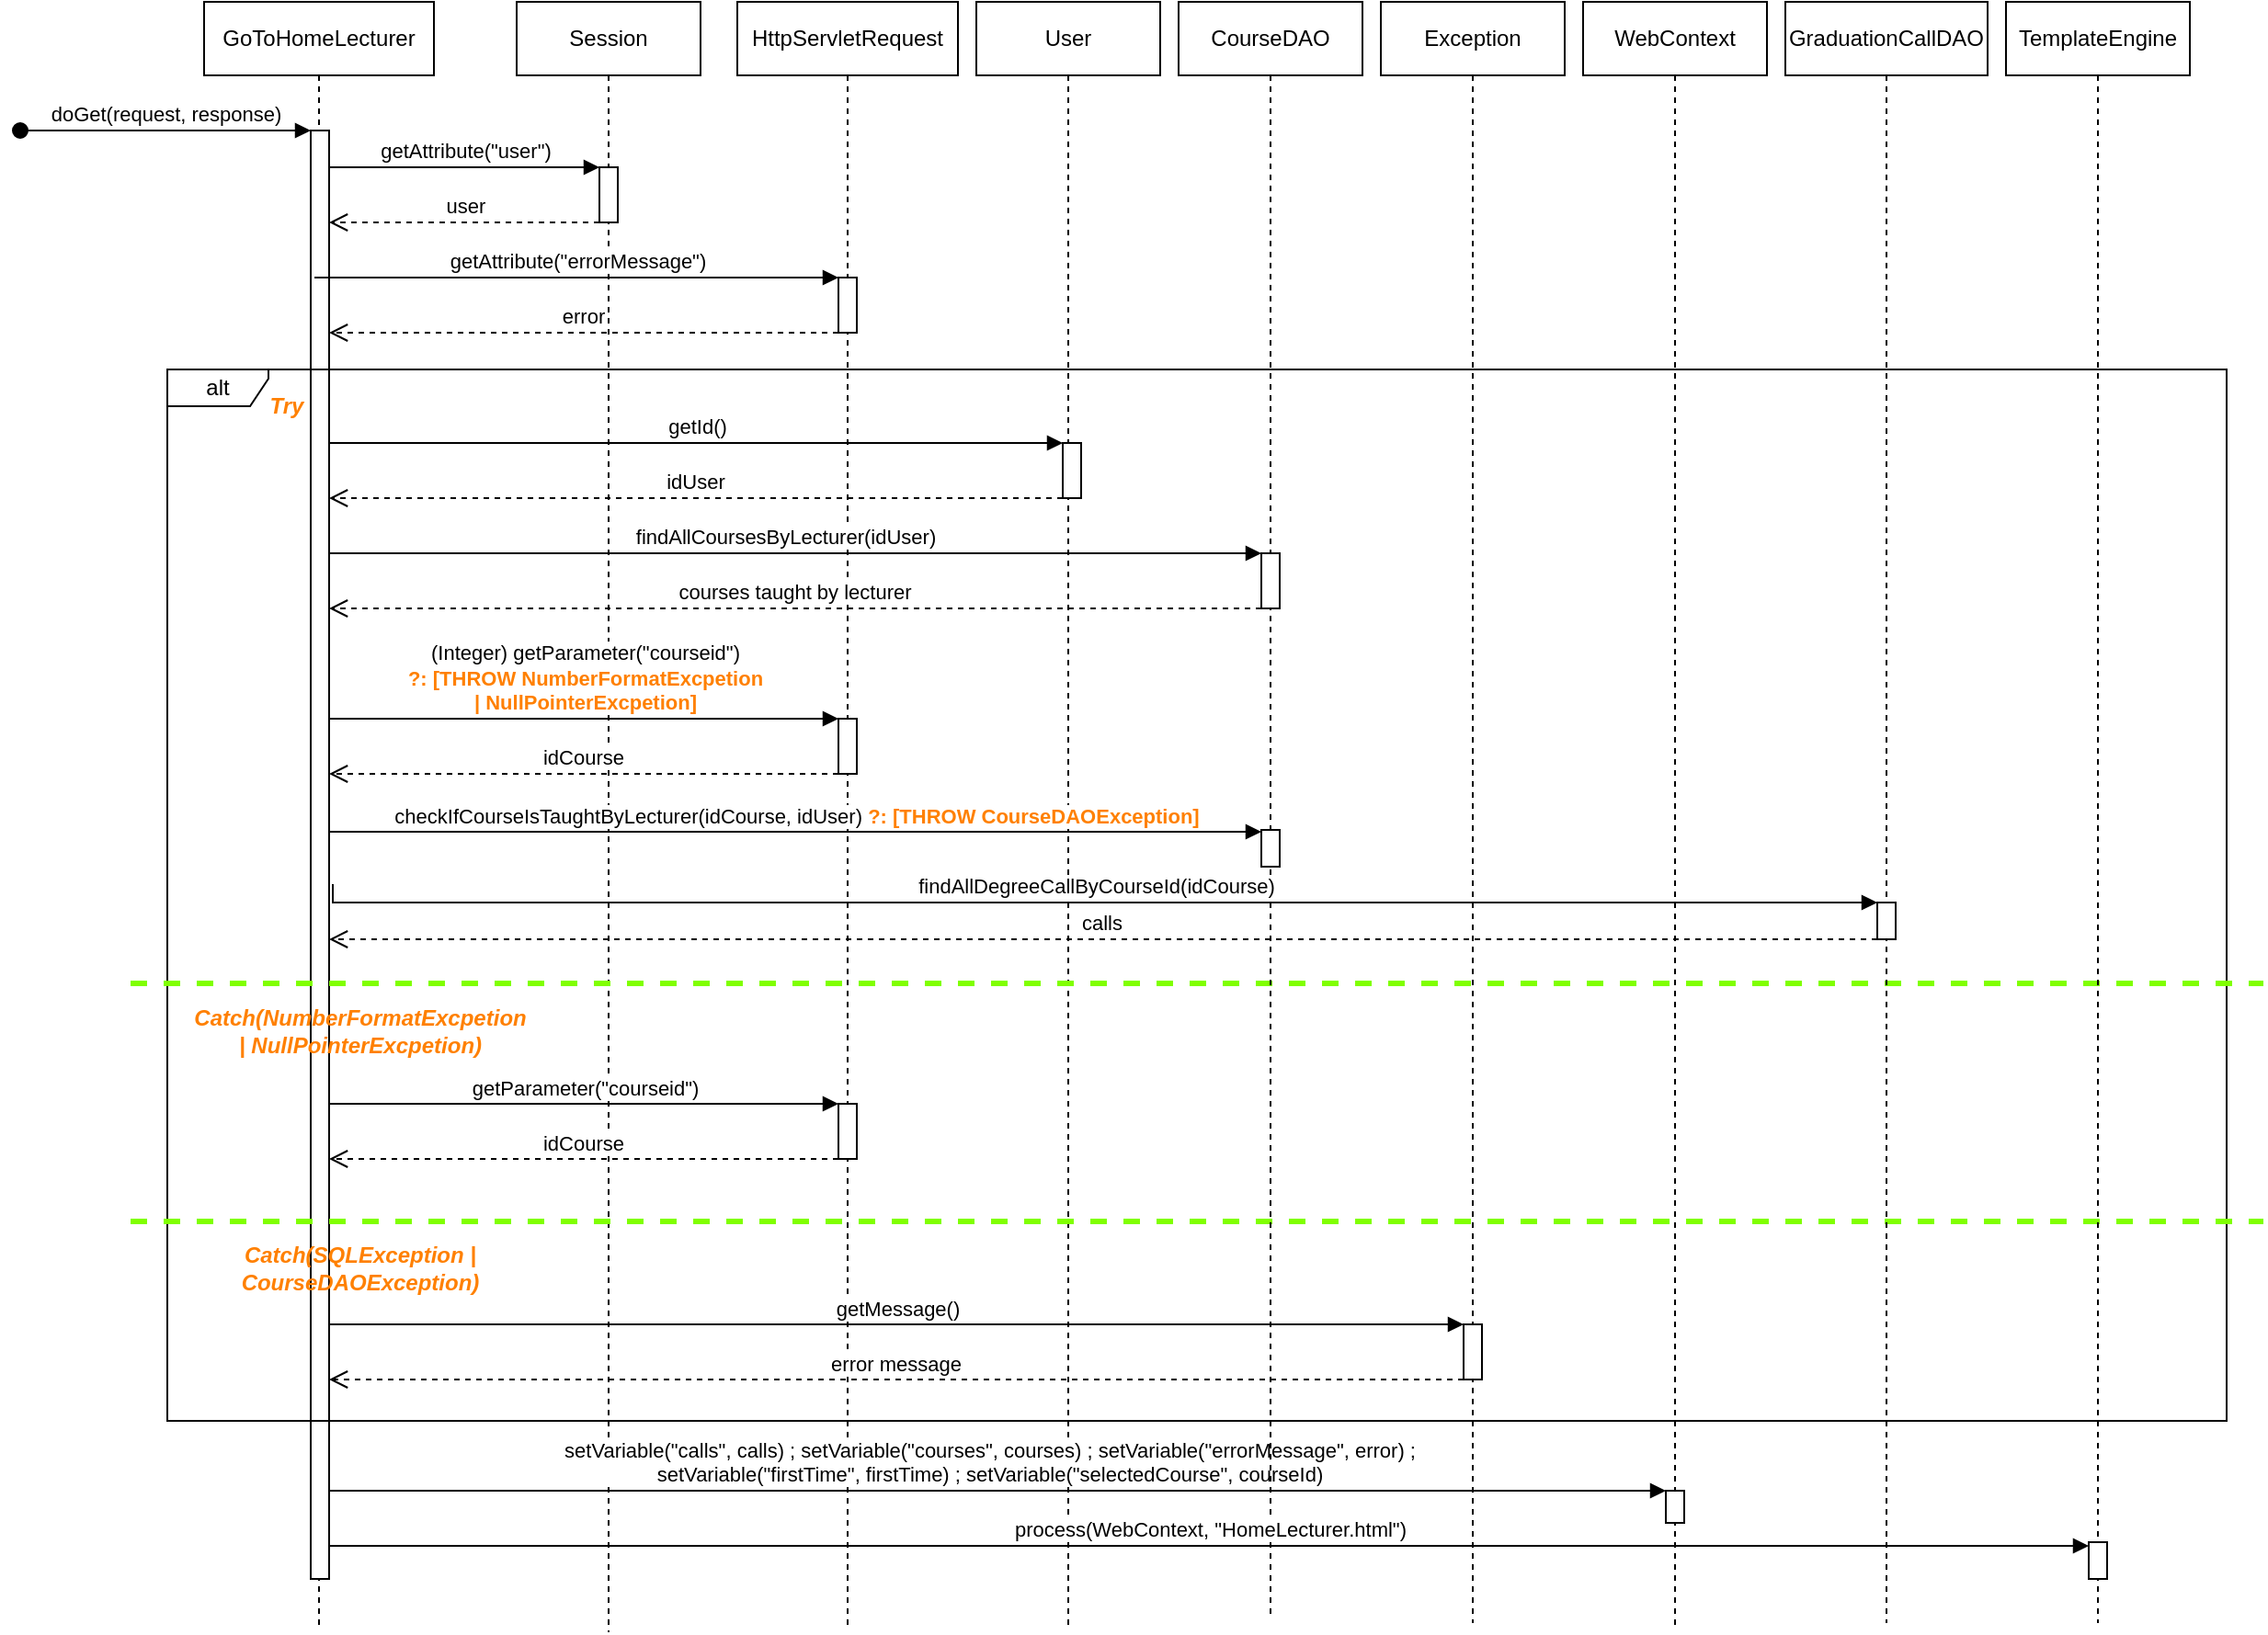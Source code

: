 <mxfile version="21.3.8" type="device">
  <diagram name="Page-1" id="2YBvvXClWsGukQMizWep">
    <mxGraphModel dx="1434" dy="764" grid="1" gridSize="10" guides="1" tooltips="1" connect="1" arrows="1" fold="1" page="1" pageScale="1" pageWidth="850" pageHeight="1100" math="0" shadow="0">
      <root>
        <mxCell id="0" />
        <mxCell id="1" parent="0" />
        <mxCell id="RWMHDLl-0bY4PuVm7Ei--52" value="WebContext" style="shape=umlLifeline;perimeter=lifelinePerimeter;whiteSpace=wrap;html=1;container=0;dropTarget=0;collapsible=0;recursiveResize=0;outlineConnect=0;portConstraint=eastwest;newEdgeStyle={&quot;edgeStyle&quot;:&quot;elbowEdgeStyle&quot;,&quot;elbow&quot;:&quot;vertical&quot;,&quot;curved&quot;:0,&quot;rounded&quot;:0};" parent="1" vertex="1">
          <mxGeometry x="1040" y="210" width="100" height="883" as="geometry" />
        </mxCell>
        <mxCell id="RWMHDLl-0bY4PuVm7Ei--53" value="" style="html=1;points=[];perimeter=orthogonalPerimeter;outlineConnect=0;targetShapes=umlLifeline;portConstraint=eastwest;newEdgeStyle={&quot;edgeStyle&quot;:&quot;elbowEdgeStyle&quot;,&quot;elbow&quot;:&quot;vertical&quot;,&quot;curved&quot;:0,&quot;rounded&quot;:0};" parent="RWMHDLl-0bY4PuVm7Ei--52" vertex="1">
          <mxGeometry x="45" y="810" width="10" height="17.5" as="geometry" />
        </mxCell>
        <mxCell id="RWMHDLl-0bY4PuVm7Ei--44" value="Exception" style="shape=umlLifeline;perimeter=lifelinePerimeter;whiteSpace=wrap;html=1;container=0;dropTarget=0;collapsible=0;recursiveResize=0;outlineConnect=0;portConstraint=eastwest;newEdgeStyle={&quot;edgeStyle&quot;:&quot;elbowEdgeStyle&quot;,&quot;elbow&quot;:&quot;vertical&quot;,&quot;curved&quot;:0,&quot;rounded&quot;:0};" parent="1" vertex="1">
          <mxGeometry x="930" y="210" width="100" height="882" as="geometry" />
        </mxCell>
        <mxCell id="RWMHDLl-0bY4PuVm7Ei--1" value="GoToHomeLecturer" style="shape=umlLifeline;perimeter=lifelinePerimeter;whiteSpace=wrap;html=1;container=0;dropTarget=0;collapsible=0;recursiveResize=0;outlineConnect=0;portConstraint=eastwest;newEdgeStyle={&quot;edgeStyle&quot;:&quot;elbowEdgeStyle&quot;,&quot;elbow&quot;:&quot;vertical&quot;,&quot;curved&quot;:0,&quot;rounded&quot;:0};" parent="1" vertex="1">
          <mxGeometry x="290" y="210" width="125" height="883" as="geometry" />
        </mxCell>
        <mxCell id="RWMHDLl-0bY4PuVm7Ei--2" value="doGet(request, response)" style="html=1;verticalAlign=bottom;startArrow=oval;endArrow=block;startSize=8;edgeStyle=elbowEdgeStyle;elbow=vertical;curved=0;rounded=0;" parent="RWMHDLl-0bY4PuVm7Ei--1" target="RWMHDLl-0bY4PuVm7Ei--3" edge="1">
          <mxGeometry relative="1" as="geometry">
            <mxPoint x="-100" y="70" as="sourcePoint" />
            <mxPoint x="45" y="70" as="targetPoint" />
          </mxGeometry>
        </mxCell>
        <mxCell id="RWMHDLl-0bY4PuVm7Ei--3" value="" style="html=1;points=[];perimeter=orthogonalPerimeter;outlineConnect=0;targetShapes=umlLifeline;portConstraint=eastwest;newEdgeStyle={&quot;edgeStyle&quot;:&quot;elbowEdgeStyle&quot;,&quot;elbow&quot;:&quot;vertical&quot;,&quot;curved&quot;:0,&quot;rounded&quot;:0};" parent="RWMHDLl-0bY4PuVm7Ei--1" vertex="1">
          <mxGeometry x="58" y="70" width="10" height="788" as="geometry" />
        </mxCell>
        <mxCell id="RWMHDLl-0bY4PuVm7Ei--4" value="Session" style="shape=umlLifeline;perimeter=lifelinePerimeter;whiteSpace=wrap;html=1;container=0;dropTarget=0;collapsible=0;recursiveResize=0;outlineConnect=0;portConstraint=eastwest;newEdgeStyle={&quot;edgeStyle&quot;:&quot;elbowEdgeStyle&quot;,&quot;elbow&quot;:&quot;vertical&quot;,&quot;curved&quot;:0,&quot;rounded&quot;:0};" parent="1" vertex="1">
          <mxGeometry x="460" y="210" width="100" height="887" as="geometry" />
        </mxCell>
        <mxCell id="RWMHDLl-0bY4PuVm7Ei--5" value="" style="html=1;points=[];perimeter=orthogonalPerimeter;outlineConnect=0;targetShapes=umlLifeline;portConstraint=eastwest;newEdgeStyle={&quot;edgeStyle&quot;:&quot;elbowEdgeStyle&quot;,&quot;elbow&quot;:&quot;vertical&quot;,&quot;curved&quot;:0,&quot;rounded&quot;:0};" parent="RWMHDLl-0bY4PuVm7Ei--4" vertex="1">
          <mxGeometry x="45" y="90" width="10" height="30" as="geometry" />
        </mxCell>
        <mxCell id="RWMHDLl-0bY4PuVm7Ei--6" value="getAttribute(&quot;user&quot;)" style="html=1;verticalAlign=bottom;endArrow=block;edgeStyle=elbowEdgeStyle;elbow=vertical;curved=0;rounded=0;" parent="RWMHDLl-0bY4PuVm7Ei--4" target="RWMHDLl-0bY4PuVm7Ei--5" edge="1">
          <mxGeometry relative="1" as="geometry">
            <mxPoint x="-102" y="90" as="sourcePoint" />
            <Array as="points">
              <mxPoint x="-40" y="90" />
              <mxPoint x="-60" y="100" />
              <mxPoint x="-40" y="90" />
            </Array>
            <mxPoint x="70" y="90" as="targetPoint" />
          </mxGeometry>
        </mxCell>
        <mxCell id="RWMHDLl-0bY4PuVm7Ei--7" value="user" style="html=1;verticalAlign=bottom;endArrow=open;dashed=1;endSize=8;edgeStyle=elbowEdgeStyle;elbow=vertical;curved=0;rounded=0;" parent="RWMHDLl-0bY4PuVm7Ei--4" source="RWMHDLl-0bY4PuVm7Ei--5" edge="1">
          <mxGeometry x="0.003" relative="1" as="geometry">
            <mxPoint x="-102" y="120" as="targetPoint" />
            <Array as="points">
              <mxPoint x="33" y="120" />
              <mxPoint x="-22" y="120" />
            </Array>
            <mxPoint x="48" y="120" as="sourcePoint" />
            <mxPoint as="offset" />
          </mxGeometry>
        </mxCell>
        <mxCell id="RWMHDLl-0bY4PuVm7Ei--8" value="alt" style="shape=umlFrame;whiteSpace=wrap;html=1;pointerEvents=0;width=55;height=20;" parent="1" vertex="1">
          <mxGeometry x="270" y="410" width="1120" height="572" as="geometry" />
        </mxCell>
        <mxCell id="RWMHDLl-0bY4PuVm7Ei--9" value="Try" style="text;html=1;align=center;verticalAlign=middle;whiteSpace=wrap;rounded=0;fontStyle=3;fontColor=#FF8000;" parent="1" vertex="1">
          <mxGeometry x="260" y="420" width="150" height="20" as="geometry" />
        </mxCell>
        <mxCell id="RWMHDLl-0bY4PuVm7Ei--10" value="getId()" style="html=1;verticalAlign=bottom;endArrow=block;edgeStyle=elbowEdgeStyle;elbow=vertical;curved=0;rounded=0;" parent="1" source="RWMHDLl-0bY4PuVm7Ei--3" target="RWMHDLl-0bY4PuVm7Ei--19" edge="1">
          <mxGeometry relative="1" as="geometry">
            <mxPoint x="360" y="450" as="sourcePoint" />
            <Array as="points">
              <mxPoint x="422" y="450" />
              <mxPoint x="402" y="460" />
              <mxPoint x="422" y="450" />
            </Array>
            <mxPoint x="507" y="450" as="targetPoint" />
          </mxGeometry>
        </mxCell>
        <mxCell id="RWMHDLl-0bY4PuVm7Ei--11" value="HttpServletRequest" style="shape=umlLifeline;perimeter=lifelinePerimeter;whiteSpace=wrap;html=1;container=0;dropTarget=0;collapsible=0;recursiveResize=0;outlineConnect=0;portConstraint=eastwest;newEdgeStyle={&quot;edgeStyle&quot;:&quot;elbowEdgeStyle&quot;,&quot;elbow&quot;:&quot;vertical&quot;,&quot;curved&quot;:0,&quot;rounded&quot;:0};" parent="1" vertex="1">
          <mxGeometry x="580" y="210" width="120" height="883" as="geometry" />
        </mxCell>
        <mxCell id="RWMHDLl-0bY4PuVm7Ei--12" value="" style="html=1;points=[];perimeter=orthogonalPerimeter;outlineConnect=0;targetShapes=umlLifeline;portConstraint=eastwest;newEdgeStyle={&quot;edgeStyle&quot;:&quot;elbowEdgeStyle&quot;,&quot;elbow&quot;:&quot;vertical&quot;,&quot;curved&quot;:0,&quot;rounded&quot;:0};" parent="RWMHDLl-0bY4PuVm7Ei--11" vertex="1">
          <mxGeometry x="55" y="150" width="10" height="30" as="geometry" />
        </mxCell>
        <mxCell id="RWMHDLl-0bY4PuVm7Ei--27" value="" style="html=1;points=[];perimeter=orthogonalPerimeter;outlineConnect=0;targetShapes=umlLifeline;portConstraint=eastwest;newEdgeStyle={&quot;edgeStyle&quot;:&quot;elbowEdgeStyle&quot;,&quot;elbow&quot;:&quot;vertical&quot;,&quot;curved&quot;:0,&quot;rounded&quot;:0};" parent="RWMHDLl-0bY4PuVm7Ei--11" vertex="1">
          <mxGeometry x="55" y="390" width="10" height="30" as="geometry" />
        </mxCell>
        <mxCell id="RWMHDLl-0bY4PuVm7Ei--15" value="User" style="shape=umlLifeline;perimeter=lifelinePerimeter;whiteSpace=wrap;html=1;container=0;dropTarget=0;collapsible=0;recursiveResize=0;outlineConnect=0;portConstraint=eastwest;newEdgeStyle={&quot;edgeStyle&quot;:&quot;elbowEdgeStyle&quot;,&quot;elbow&quot;:&quot;vertical&quot;,&quot;curved&quot;:0,&quot;rounded&quot;:0};" parent="1" vertex="1">
          <mxGeometry x="710" y="210" width="100" height="883.5" as="geometry" />
        </mxCell>
        <mxCell id="RWMHDLl-0bY4PuVm7Ei--19" value="" style="html=1;points=[];perimeter=orthogonalPerimeter;outlineConnect=0;targetShapes=umlLifeline;portConstraint=eastwest;newEdgeStyle={&quot;edgeStyle&quot;:&quot;elbowEdgeStyle&quot;,&quot;elbow&quot;:&quot;vertical&quot;,&quot;curved&quot;:0,&quot;rounded&quot;:0};" parent="RWMHDLl-0bY4PuVm7Ei--15" vertex="1">
          <mxGeometry x="47" y="240" width="10" height="30" as="geometry" />
        </mxCell>
        <mxCell id="RWMHDLl-0bY4PuVm7Ei--21" value="findAllCoursesByLecturer(idUser)" style="html=1;verticalAlign=bottom;endArrow=block;edgeStyle=elbowEdgeStyle;elbow=vertical;curved=0;rounded=0;" parent="RWMHDLl-0bY4PuVm7Ei--15" target="RWMHDLl-0bY4PuVm7Ei--22" edge="1">
          <mxGeometry relative="1" as="geometry">
            <mxPoint x="-352" y="289" as="sourcePoint" />
            <Array as="points">
              <mxPoint x="-150" y="300" />
              <mxPoint x="-288" y="289" />
              <mxPoint x="-308" y="299" />
              <mxPoint x="-288" y="289" />
            </Array>
            <mxPoint x="-203" y="289" as="targetPoint" />
          </mxGeometry>
        </mxCell>
        <mxCell id="RWMHDLl-0bY4PuVm7Ei--23" value="courses taught by lecturer" style="html=1;verticalAlign=bottom;endArrow=open;dashed=1;endSize=8;edgeStyle=elbowEdgeStyle;elbow=vertical;curved=0;rounded=0;" parent="RWMHDLl-0bY4PuVm7Ei--15" source="RWMHDLl-0bY4PuVm7Ei--22" edge="1">
          <mxGeometry x="0.003" relative="1" as="geometry">
            <mxPoint x="-352" y="330" as="targetPoint" />
            <Array as="points">
              <mxPoint x="-160" y="330" />
              <mxPoint x="45" y="319" />
              <mxPoint x="-10" y="319" />
            </Array>
            <mxPoint x="60" y="319" as="sourcePoint" />
            <mxPoint as="offset" />
          </mxGeometry>
        </mxCell>
        <mxCell id="RWMHDLl-0bY4PuVm7Ei--38" value="" style="html=1;points=[];perimeter=orthogonalPerimeter;outlineConnect=0;targetShapes=umlLifeline;portConstraint=eastwest;newEdgeStyle={&quot;edgeStyle&quot;:&quot;elbowEdgeStyle&quot;,&quot;elbow&quot;:&quot;vertical&quot;,&quot;curved&quot;:0,&quot;rounded&quot;:0};" parent="RWMHDLl-0bY4PuVm7Ei--15" vertex="1">
          <mxGeometry x="-75" y="599.5" width="10" height="30" as="geometry" />
        </mxCell>
        <mxCell id="RWMHDLl-0bY4PuVm7Ei--39" value="getParameter(&quot;courseid&quot;)" style="html=1;verticalAlign=bottom;endArrow=block;edgeStyle=elbowEdgeStyle;elbow=vertical;curved=0;rounded=0;" parent="RWMHDLl-0bY4PuVm7Ei--15" target="RWMHDLl-0bY4PuVm7Ei--38" edge="1">
          <mxGeometry relative="1" as="geometry">
            <mxPoint x="-352" y="599.5" as="sourcePoint" />
            <Array as="points">
              <mxPoint x="-288" y="599.5" />
              <mxPoint x="-308" y="609.5" />
              <mxPoint x="-288" y="599.5" />
            </Array>
            <mxPoint x="-203" y="599.5" as="targetPoint" />
          </mxGeometry>
        </mxCell>
        <mxCell id="RWMHDLl-0bY4PuVm7Ei--40" value="idCourse" style="html=1;verticalAlign=bottom;endArrow=open;dashed=1;endSize=8;edgeStyle=elbowEdgeStyle;elbow=vertical;curved=0;rounded=0;" parent="RWMHDLl-0bY4PuVm7Ei--15" source="RWMHDLl-0bY4PuVm7Ei--38" edge="1">
          <mxGeometry x="0.003" relative="1" as="geometry">
            <mxPoint x="-352" y="629.5" as="targetPoint" />
            <Array as="points">
              <mxPoint x="-95" y="629.5" />
              <mxPoint x="-150" y="629.5" />
            </Array>
            <mxPoint x="-83" y="629.5" as="sourcePoint" />
            <mxPoint as="offset" />
          </mxGeometry>
        </mxCell>
        <mxCell id="RWMHDLl-0bY4PuVm7Ei--36" value="" style="line;strokeWidth=3;fillColor=none;align=left;verticalAlign=middle;spacingTop=-1;spacingLeft=3;spacingRight=3;rotatable=0;labelPosition=right;points=[];portConstraint=eastwest;strokeColor=#80FF00;dashed=1;fontStyle=1" parent="RWMHDLl-0bY4PuVm7Ei--15" vertex="1">
          <mxGeometry x="-460" y="530" width="1160" height="8" as="geometry" />
        </mxCell>
        <mxCell id="RWMHDLl-0bY4PuVm7Ei--37" value="Catch(NumberFormatExcpetion | NullPointerExcpetion)" style="text;html=1;align=center;verticalAlign=middle;whiteSpace=wrap;rounded=0;fontStyle=3;fontColor=#FF8000;" parent="RWMHDLl-0bY4PuVm7Ei--15" vertex="1">
          <mxGeometry x="-410" y="549.5" width="150" height="20" as="geometry" />
        </mxCell>
        <mxCell id="RWMHDLl-0bY4PuVm7Ei--41" value="" style="line;strokeWidth=3;align=left;verticalAlign=middle;spacingTop=-1;spacingLeft=3;spacingRight=3;rotatable=0;labelPosition=right;points=[];portConstraint=eastwest;dashed=1;strokeColor=#80FF00;" parent="RWMHDLl-0bY4PuVm7Ei--15" vertex="1">
          <mxGeometry x="-460" y="659.5" width="1160" height="8" as="geometry" />
        </mxCell>
        <mxCell id="RWMHDLl-0bY4PuVm7Ei--42" value="Catch(SQLException | CourseDAOException)" style="text;html=1;align=center;verticalAlign=middle;whiteSpace=wrap;rounded=0;fontStyle=3;fontColor=#FF8000;" parent="RWMHDLl-0bY4PuVm7Ei--15" vertex="1">
          <mxGeometry x="-410" y="679" width="150" height="20" as="geometry" />
        </mxCell>
        <mxCell id="RWMHDLl-0bY4PuVm7Ei--45" value="" style="html=1;points=[];perimeter=orthogonalPerimeter;outlineConnect=0;targetShapes=umlLifeline;portConstraint=eastwest;newEdgeStyle={&quot;edgeStyle&quot;:&quot;elbowEdgeStyle&quot;,&quot;elbow&quot;:&quot;vertical&quot;,&quot;curved&quot;:0,&quot;rounded&quot;:0};" parent="RWMHDLl-0bY4PuVm7Ei--15" vertex="1">
          <mxGeometry x="265" y="719.5" width="10" height="30" as="geometry" />
        </mxCell>
        <mxCell id="RWMHDLl-0bY4PuVm7Ei--46" value="getMessage()" style="html=1;verticalAlign=bottom;endArrow=block;edgeStyle=elbowEdgeStyle;elbow=vertical;curved=0;rounded=0;" parent="RWMHDLl-0bY4PuVm7Ei--15" target="RWMHDLl-0bY4PuVm7Ei--45" edge="1">
          <mxGeometry relative="1" as="geometry">
            <mxPoint x="-352" y="719.5" as="sourcePoint" />
            <Array as="points">
              <mxPoint x="110" y="719.5" />
              <mxPoint x="80" y="729.5" />
              <mxPoint x="-140" y="740.5" />
              <mxPoint x="-278" y="729.5" />
              <mxPoint x="-298" y="739.5" />
              <mxPoint x="-278" y="729.5" />
            </Array>
            <mxPoint x="165" y="740.5" as="targetPoint" />
          </mxGeometry>
        </mxCell>
        <mxCell id="RWMHDLl-0bY4PuVm7Ei--50" value="error message" style="html=1;verticalAlign=bottom;endArrow=open;dashed=1;endSize=8;edgeStyle=elbowEdgeStyle;elbow=vertical;curved=0;rounded=0;" parent="RWMHDLl-0bY4PuVm7Ei--15" source="RWMHDLl-0bY4PuVm7Ei--45" edge="1">
          <mxGeometry x="0.003" relative="1" as="geometry">
            <mxPoint x="-352" y="749.5" as="targetPoint" />
            <Array as="points">
              <mxPoint x="-48" y="749.5" />
              <mxPoint x="157" y="738.5" />
              <mxPoint x="102" y="738.5" />
            </Array>
            <mxPoint x="267" y="749.5" as="sourcePoint" />
            <mxPoint as="offset" />
          </mxGeometry>
        </mxCell>
        <mxCell id="RWMHDLl-0bY4PuVm7Ei--54" value="setVariable(&quot;calls&quot;, calls) ; setVariable(&quot;courses&quot;, courses) ; setVariable(&quot;errorMessage&quot;, error) ; &lt;br&gt;setVariable(&quot;firstTime&quot;, firstTime) ; setVariable(&quot;selectedCourse&quot;, courseId)" style="html=1;verticalAlign=bottom;endArrow=block;edgeStyle=elbowEdgeStyle;elbow=vertical;curved=0;rounded=0;" parent="RWMHDLl-0bY4PuVm7Ei--15" target="RWMHDLl-0bY4PuVm7Ei--53" edge="1">
          <mxGeometry relative="1" as="geometry">
            <mxPoint x="-352" y="799.5" as="sourcePoint" />
            <Array as="points">
              <mxPoint x="310" y="810" />
              <mxPoint x="70" y="799.5" />
              <mxPoint x="112" y="789.5" />
              <mxPoint x="82" y="799.5" />
              <mxPoint x="-138" y="810.5" />
              <mxPoint x="-276" y="799.5" />
              <mxPoint x="-296" y="809.5" />
              <mxPoint x="-276" y="799.5" />
            </Array>
            <mxPoint x="267" y="789.5" as="targetPoint" />
          </mxGeometry>
        </mxCell>
        <mxCell id="RWMHDLl-0bY4PuVm7Ei--16" value="getAttribute(&quot;errorMessage&quot;)" style="html=1;verticalAlign=bottom;endArrow=block;edgeStyle=elbowEdgeStyle;elbow=vertical;curved=0;rounded=0;" parent="1" target="RWMHDLl-0bY4PuVm7Ei--12" edge="1">
          <mxGeometry relative="1" as="geometry">
            <mxPoint x="350" y="360" as="sourcePoint" />
            <Array as="points">
              <mxPoint x="422" y="360" />
              <mxPoint x="402" y="370" />
              <mxPoint x="422" y="360" />
            </Array>
            <mxPoint x="507" y="360" as="targetPoint" />
          </mxGeometry>
        </mxCell>
        <mxCell id="RWMHDLl-0bY4PuVm7Ei--17" value="error" style="html=1;verticalAlign=bottom;endArrow=open;dashed=1;endSize=8;edgeStyle=elbowEdgeStyle;elbow=vertical;curved=0;rounded=0;" parent="1" source="RWMHDLl-0bY4PuVm7Ei--12" target="RWMHDLl-0bY4PuVm7Ei--3" edge="1">
          <mxGeometry x="0.003" relative="1" as="geometry">
            <mxPoint x="480" y="390" as="targetPoint" />
            <Array as="points">
              <mxPoint x="615" y="390" />
              <mxPoint x="560" y="390" />
            </Array>
            <mxPoint x="627" y="390" as="sourcePoint" />
            <mxPoint as="offset" />
          </mxGeometry>
        </mxCell>
        <mxCell id="RWMHDLl-0bY4PuVm7Ei--18" value="CourseDAO" style="shape=umlLifeline;perimeter=lifelinePerimeter;whiteSpace=wrap;html=1;container=0;dropTarget=0;collapsible=0;recursiveResize=0;outlineConnect=0;portConstraint=eastwest;newEdgeStyle={&quot;edgeStyle&quot;:&quot;elbowEdgeStyle&quot;,&quot;elbow&quot;:&quot;vertical&quot;,&quot;curved&quot;:0,&quot;rounded&quot;:0};" parent="1" vertex="1">
          <mxGeometry x="820" y="210" width="100" height="880" as="geometry" />
        </mxCell>
        <mxCell id="RWMHDLl-0bY4PuVm7Ei--22" value="" style="html=1;points=[];perimeter=orthogonalPerimeter;outlineConnect=0;targetShapes=umlLifeline;portConstraint=eastwest;newEdgeStyle={&quot;edgeStyle&quot;:&quot;elbowEdgeStyle&quot;,&quot;elbow&quot;:&quot;vertical&quot;,&quot;curved&quot;:0,&quot;rounded&quot;:0};" parent="RWMHDLl-0bY4PuVm7Ei--18" vertex="1">
          <mxGeometry x="45" y="300" width="10" height="30" as="geometry" />
        </mxCell>
        <mxCell id="RWMHDLl-0bY4PuVm7Ei--31" value="" style="html=1;points=[];perimeter=orthogonalPerimeter;outlineConnect=0;targetShapes=umlLifeline;portConstraint=eastwest;newEdgeStyle={&quot;edgeStyle&quot;:&quot;elbowEdgeStyle&quot;,&quot;elbow&quot;:&quot;vertical&quot;,&quot;curved&quot;:0,&quot;rounded&quot;:0};" parent="RWMHDLl-0bY4PuVm7Ei--18" vertex="1">
          <mxGeometry x="45" y="450.5" width="10" height="20" as="geometry" />
        </mxCell>
        <mxCell id="RWMHDLl-0bY4PuVm7Ei--20" value="idUser" style="html=1;verticalAlign=bottom;endArrow=open;dashed=1;endSize=8;edgeStyle=elbowEdgeStyle;elbow=vertical;curved=0;rounded=0;" parent="1" source="RWMHDLl-0bY4PuVm7Ei--19" target="RWMHDLl-0bY4PuVm7Ei--3" edge="1">
          <mxGeometry x="0.003" relative="1" as="geometry">
            <mxPoint x="620" y="480" as="targetPoint" />
            <Array as="points">
              <mxPoint x="755" y="480" />
              <mxPoint x="700" y="480" />
            </Array>
            <mxPoint x="770" y="480" as="sourcePoint" />
            <mxPoint as="offset" />
          </mxGeometry>
        </mxCell>
        <mxCell id="RWMHDLl-0bY4PuVm7Ei--28" value="(Integer) getParameter(&quot;courseid&quot;) &lt;br&gt;&lt;b&gt;&lt;font color=&quot;#ff8000&quot;&gt;?: [THROW NumberFormatExcpetion &lt;br&gt;| NullPointerExcpetion]&lt;/font&gt;&lt;/b&gt;" style="html=1;verticalAlign=bottom;endArrow=block;edgeStyle=elbowEdgeStyle;elbow=vertical;curved=0;rounded=0;" parent="1" target="RWMHDLl-0bY4PuVm7Ei--27" edge="1">
          <mxGeometry relative="1" as="geometry">
            <mxPoint x="358" y="600" as="sourcePoint" />
            <Array as="points">
              <mxPoint x="422" y="600" />
              <mxPoint x="402" y="610" />
              <mxPoint x="422" y="600" />
            </Array>
            <mxPoint x="507" y="600" as="targetPoint" />
          </mxGeometry>
        </mxCell>
        <mxCell id="RWMHDLl-0bY4PuVm7Ei--29" value="idCourse" style="html=1;verticalAlign=bottom;endArrow=open;dashed=1;endSize=8;edgeStyle=elbowEdgeStyle;elbow=vertical;curved=0;rounded=0;" parent="1" source="RWMHDLl-0bY4PuVm7Ei--27" edge="1">
          <mxGeometry x="0.003" relative="1" as="geometry">
            <mxPoint x="358" y="630" as="targetPoint" />
            <Array as="points">
              <mxPoint x="615" y="630" />
              <mxPoint x="560" y="630" />
            </Array>
            <mxPoint x="627" y="630" as="sourcePoint" />
            <mxPoint as="offset" />
          </mxGeometry>
        </mxCell>
        <mxCell id="RWMHDLl-0bY4PuVm7Ei--32" value="checkIfCourseIsTaughtByLecturer(idCourse, idUser) &lt;b&gt;&lt;font color=&quot;#ff8000&quot;&gt;?: [THROW CourseDAOException]&lt;/font&gt;&lt;/b&gt;" style="html=1;verticalAlign=bottom;endArrow=block;edgeStyle=elbowEdgeStyle;elbow=vertical;curved=0;rounded=0;" parent="1" target="RWMHDLl-0bY4PuVm7Ei--31" edge="1">
          <mxGeometry relative="1" as="geometry">
            <mxPoint x="358" y="661.5" as="sourcePoint" />
            <Array as="points">
              <mxPoint x="562" y="661.5" />
              <mxPoint x="424" y="650.5" />
              <mxPoint x="404" y="660.5" />
              <mxPoint x="424" y="650.5" />
            </Array>
            <mxPoint x="867" y="661.5" as="targetPoint" />
          </mxGeometry>
        </mxCell>
        <mxCell id="RWMHDLl-0bY4PuVm7Ei--51" value="calls" style="html=1;verticalAlign=bottom;endArrow=open;dashed=1;endSize=8;edgeStyle=elbowEdgeStyle;elbow=vertical;curved=0;rounded=0;" parent="1" source="RWMHDLl-0bY4PuVm7Ei--57" target="RWMHDLl-0bY4PuVm7Ei--3" edge="1">
          <mxGeometry x="0.003" relative="1" as="geometry">
            <mxPoint x="690" y="720" as="targetPoint" />
            <Array as="points">
              <mxPoint x="882" y="720" />
              <mxPoint x="1087" y="709" />
              <mxPoint x="1032" y="709" />
            </Array>
            <mxPoint x="1197" y="720" as="sourcePoint" />
            <mxPoint as="offset" />
          </mxGeometry>
        </mxCell>
        <mxCell id="RWMHDLl-0bY4PuVm7Ei--55" value="GraduationCallDAO" style="shape=umlLifeline;perimeter=lifelinePerimeter;whiteSpace=wrap;html=1;container=0;dropTarget=0;collapsible=0;recursiveResize=0;outlineConnect=0;portConstraint=eastwest;newEdgeStyle={&quot;edgeStyle&quot;:&quot;elbowEdgeStyle&quot;,&quot;elbow&quot;:&quot;vertical&quot;,&quot;curved&quot;:0,&quot;rounded&quot;:0};" parent="1" vertex="1">
          <mxGeometry x="1150" y="210" width="110" height="882" as="geometry" />
        </mxCell>
        <mxCell id="RWMHDLl-0bY4PuVm7Ei--57" value="" style="html=1;points=[];perimeter=orthogonalPerimeter;outlineConnect=0;targetShapes=umlLifeline;portConstraint=eastwest;newEdgeStyle={&quot;edgeStyle&quot;:&quot;elbowEdgeStyle&quot;,&quot;elbow&quot;:&quot;vertical&quot;,&quot;curved&quot;:0,&quot;rounded&quot;:0};" parent="RWMHDLl-0bY4PuVm7Ei--55" vertex="1">
          <mxGeometry x="50" y="490" width="10" height="20" as="geometry" />
        </mxCell>
        <mxCell id="RWMHDLl-0bY4PuVm7Ei--58" value="findAllDegreeCallByCourseId(idCourse)" style="html=1;verticalAlign=bottom;endArrow=block;edgeStyle=elbowEdgeStyle;elbow=vertical;curved=0;rounded=0;" parent="1" target="RWMHDLl-0bY4PuVm7Ei--57" edge="1">
          <mxGeometry relative="1" as="geometry">
            <mxPoint x="360" y="690" as="sourcePoint" />
            <Array as="points">
              <mxPoint x="940" y="700" />
              <mxPoint x="564" y="690" />
              <mxPoint x="426" y="679" />
              <mxPoint x="406" y="689" />
              <mxPoint x="426" y="679" />
            </Array>
            <mxPoint x="867" y="690.5" as="targetPoint" />
          </mxGeometry>
        </mxCell>
        <mxCell id="RWMHDLl-0bY4PuVm7Ei--59" value="process(WebContext, &quot;HomeLecturer.html&quot;)" style="html=1;verticalAlign=bottom;endArrow=block;edgeStyle=elbowEdgeStyle;elbow=vertical;curved=0;rounded=0;" parent="1" source="RWMHDLl-0bY4PuVm7Ei--3" target="RWMHDLl-0bY4PuVm7Ei--61" edge="1">
          <mxGeometry x="0.001" relative="1" as="geometry">
            <mxPoint x="360" y="1046.0" as="sourcePoint" />
            <Array as="points">
              <mxPoint x="1260" y="1050" />
              <mxPoint x="782" y="1046" />
              <mxPoint x="824" y="1036" />
              <mxPoint x="794" y="1046" />
              <mxPoint x="574" y="1057" />
              <mxPoint x="436" y="1046" />
              <mxPoint x="416" y="1056" />
              <mxPoint x="436" y="1046" />
            </Array>
            <mxPoint x="1087" y="1046.5" as="targetPoint" />
            <mxPoint as="offset" />
          </mxGeometry>
        </mxCell>
        <mxCell id="RWMHDLl-0bY4PuVm7Ei--60" value="TemplateEngine" style="shape=umlLifeline;perimeter=lifelinePerimeter;whiteSpace=wrap;html=1;container=0;dropTarget=0;collapsible=0;recursiveResize=0;outlineConnect=0;portConstraint=eastwest;newEdgeStyle={&quot;edgeStyle&quot;:&quot;elbowEdgeStyle&quot;,&quot;elbow&quot;:&quot;vertical&quot;,&quot;curved&quot;:0,&quot;rounded&quot;:0};" parent="1" vertex="1">
          <mxGeometry x="1270" y="210" width="100" height="882" as="geometry" />
        </mxCell>
        <mxCell id="RWMHDLl-0bY4PuVm7Ei--61" value="" style="html=1;points=[];perimeter=orthogonalPerimeter;outlineConnect=0;targetShapes=umlLifeline;portConstraint=eastwest;newEdgeStyle={&quot;edgeStyle&quot;:&quot;elbowEdgeStyle&quot;,&quot;elbow&quot;:&quot;vertical&quot;,&quot;curved&quot;:0,&quot;rounded&quot;:0};" parent="RWMHDLl-0bY4PuVm7Ei--60" vertex="1">
          <mxGeometry x="45" y="838" width="10" height="20" as="geometry" />
        </mxCell>
      </root>
    </mxGraphModel>
  </diagram>
</mxfile>
